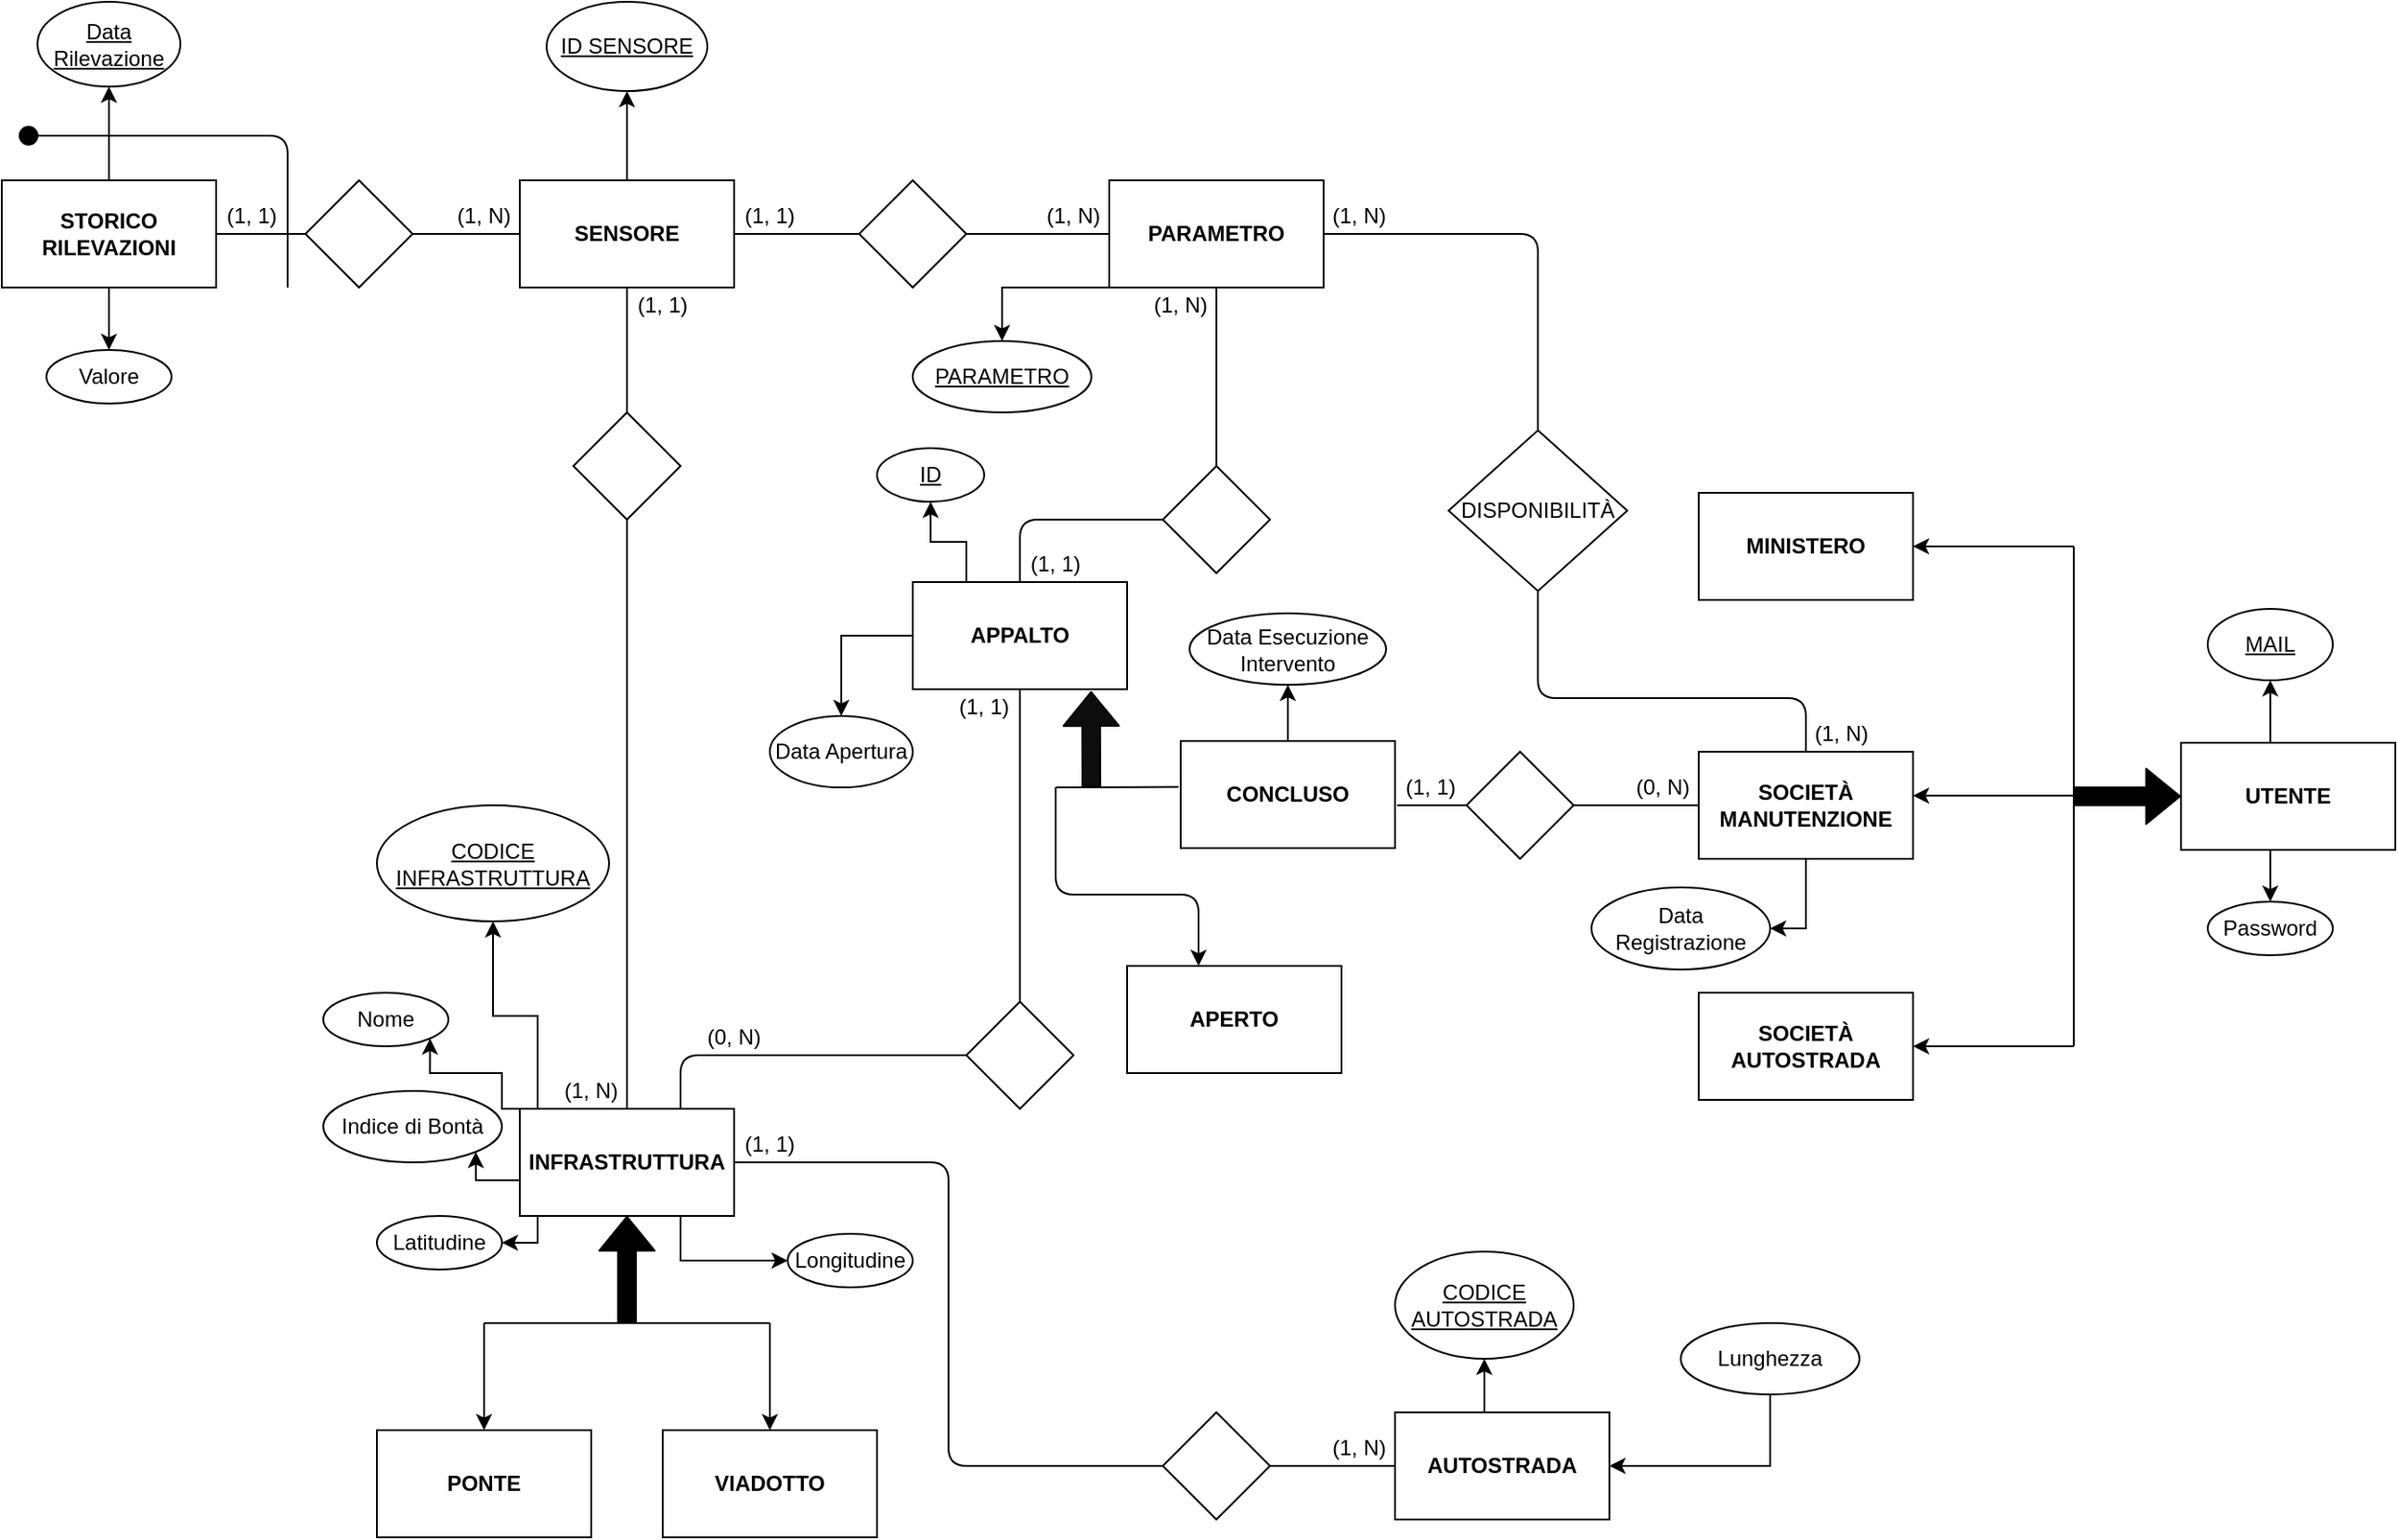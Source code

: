 <mxfile version="13.1.3" type="device"><diagram id="R2lEEEUBdFMjLlhIrx00" name="Page-1"><mxGraphModel dx="937" dy="534" grid="1" gridSize="10" guides="1" tooltips="1" connect="1" arrows="1" fold="1" page="1" pageScale="1" pageWidth="1654" pageHeight="1169" math="0" shadow="0" extFonts="Permanent Marker^https://fonts.googleapis.com/css?family=Permanent+Marker"><root><mxCell id="0"/><mxCell id="1" parent="0"/><mxCell id="ARgTO1HJtI1dzQrFU6CF-13" style="edgeStyle=orthogonalEdgeStyle;rounded=0;orthogonalLoop=1;jettySize=auto;html=1;exitX=0;exitY=0;exitDx=0;exitDy=0;entryX=1;entryY=1;entryDx=0;entryDy=0;" parent="1" source="DTdCCOLke4MYshlRXtkn-2" target="ARgTO1HJtI1dzQrFU6CF-9" edge="1"><mxGeometry relative="1" as="geometry"><Array as="points"><mxPoint x="470" y="690"/><mxPoint x="470" y="670"/><mxPoint x="430" y="670"/></Array></mxGeometry></mxCell><mxCell id="ARgTO1HJtI1dzQrFU6CF-14" style="edgeStyle=orthogonalEdgeStyle;rounded=0;orthogonalLoop=1;jettySize=auto;html=1;exitX=0;exitY=0.25;exitDx=0;exitDy=0;entryX=1;entryY=1;entryDx=0;entryDy=0;" parent="1" source="DTdCCOLke4MYshlRXtkn-2" target="ARgTO1HJtI1dzQrFU6CF-10" edge="1"><mxGeometry relative="1" as="geometry"><Array as="points"><mxPoint x="480" y="730"/><mxPoint x="455" y="730"/></Array></mxGeometry></mxCell><mxCell id="ARgTO1HJtI1dzQrFU6CF-15" style="edgeStyle=orthogonalEdgeStyle;rounded=0;orthogonalLoop=1;jettySize=auto;html=1;exitX=0;exitY=1;exitDx=0;exitDy=0;entryX=1;entryY=0.5;entryDx=0;entryDy=0;" parent="1" source="DTdCCOLke4MYshlRXtkn-2" target="ARgTO1HJtI1dzQrFU6CF-12" edge="1"><mxGeometry relative="1" as="geometry"><Array as="points"><mxPoint x="490" y="750"/><mxPoint x="490" y="765"/></Array></mxGeometry></mxCell><mxCell id="ARgTO1HJtI1dzQrFU6CF-16" style="edgeStyle=orthogonalEdgeStyle;rounded=0;orthogonalLoop=1;jettySize=auto;html=1;exitX=0.75;exitY=1;exitDx=0;exitDy=0;entryX=0;entryY=0.5;entryDx=0;entryDy=0;" parent="1" source="DTdCCOLke4MYshlRXtkn-2" target="ARgTO1HJtI1dzQrFU6CF-11" edge="1"><mxGeometry relative="1" as="geometry"/></mxCell><mxCell id="ARgTO1HJtI1dzQrFU6CF-19" style="edgeStyle=orthogonalEdgeStyle;rounded=0;orthogonalLoop=1;jettySize=auto;html=1;exitX=0.25;exitY=0;exitDx=0;exitDy=0;entryX=0.5;entryY=1;entryDx=0;entryDy=0;" parent="1" source="DTdCCOLke4MYshlRXtkn-2" target="ARgTO1HJtI1dzQrFU6CF-17" edge="1"><mxGeometry relative="1" as="geometry"><Array as="points"><mxPoint x="490" y="690"/><mxPoint x="490" y="638"/><mxPoint x="465" y="638"/></Array></mxGeometry></mxCell><mxCell id="DTdCCOLke4MYshlRXtkn-2" value="" style="rounded=0;whiteSpace=wrap;html=1;" parent="1" vertex="1"><mxGeometry x="480" y="690" width="120" height="60" as="geometry"/></mxCell><mxCell id="DTdCCOLke4MYshlRXtkn-5" value="&lt;b&gt;INFRASTRUTTURA&lt;/b&gt;" style="text;html=1;strokeColor=none;fillColor=none;align=center;verticalAlign=middle;whiteSpace=wrap;rounded=0;comic=0;" parent="1" vertex="1"><mxGeometry x="480" y="710" width="120" height="20" as="geometry"/></mxCell><mxCell id="DTdCCOLke4MYshlRXtkn-6" value="" style="shape=flexArrow;endArrow=classic;html=1;entryX=0.5;entryY=1;entryDx=0;entryDy=0;fillColor=#000000;" parent="1" target="DTdCCOLke4MYshlRXtkn-2" edge="1"><mxGeometry width="50" height="50" relative="1" as="geometry"><mxPoint x="540" y="810" as="sourcePoint"/><mxPoint x="550" y="810" as="targetPoint"/></mxGeometry></mxCell><mxCell id="DTdCCOLke4MYshlRXtkn-7" value="" style="endArrow=none;html=1;fillColor=#000000;" parent="1" edge="1"><mxGeometry width="50" height="50" relative="1" as="geometry"><mxPoint x="460" y="810" as="sourcePoint"/><mxPoint x="620" y="810" as="targetPoint"/></mxGeometry></mxCell><mxCell id="DTdCCOLke4MYshlRXtkn-8" value="" style="endArrow=classic;html=1;fillColor=#000000;" parent="1" edge="1"><mxGeometry width="50" height="50" relative="1" as="geometry"><mxPoint x="460" y="810" as="sourcePoint"/><mxPoint x="460" y="870" as="targetPoint"/></mxGeometry></mxCell><mxCell id="DTdCCOLke4MYshlRXtkn-9" value="" style="endArrow=classic;html=1;fillColor=#000000;" parent="1" edge="1"><mxGeometry width="50" height="50" relative="1" as="geometry"><mxPoint x="620" y="810" as="sourcePoint"/><mxPoint x="620" y="870" as="targetPoint"/></mxGeometry></mxCell><mxCell id="DTdCCOLke4MYshlRXtkn-10" value="" style="rounded=0;whiteSpace=wrap;html=1;comic=0;" parent="1" vertex="1"><mxGeometry x="400" y="870" width="120" height="60" as="geometry"/></mxCell><mxCell id="DTdCCOLke4MYshlRXtkn-11" value="&lt;b&gt;PONTE&lt;/b&gt;" style="text;html=1;strokeColor=none;fillColor=none;align=center;verticalAlign=middle;whiteSpace=wrap;rounded=0;comic=0;" parent="1" vertex="1"><mxGeometry x="430" y="885" width="60" height="30" as="geometry"/></mxCell><mxCell id="DTdCCOLke4MYshlRXtkn-12" value="" style="rounded=0;whiteSpace=wrap;html=1;comic=0;" parent="1" vertex="1"><mxGeometry x="560" y="870" width="120" height="60" as="geometry"/></mxCell><mxCell id="DTdCCOLke4MYshlRXtkn-13" value="&lt;b&gt;VIADOTTO&lt;/b&gt;" style="text;html=1;strokeColor=none;fillColor=none;align=center;verticalAlign=middle;whiteSpace=wrap;rounded=0;comic=0;" parent="1" vertex="1"><mxGeometry x="590" y="885" width="60" height="30" as="geometry"/></mxCell><mxCell id="ARgTO1HJtI1dzQrFU6CF-31" style="edgeStyle=orthogonalEdgeStyle;rounded=0;orthogonalLoop=1;jettySize=auto;html=1;exitX=0.5;exitY=0;exitDx=0;exitDy=0;entryX=0.5;entryY=1;entryDx=0;entryDy=0;" parent="1" source="DTdCCOLke4MYshlRXtkn-17" target="ARgTO1HJtI1dzQrFU6CF-29" edge="1"><mxGeometry relative="1" as="geometry"/></mxCell><mxCell id="ARgTO1HJtI1dzQrFU6CF-32" style="edgeStyle=orthogonalEdgeStyle;rounded=0;orthogonalLoop=1;jettySize=auto;html=1;exitX=0.5;exitY=1;exitDx=0;exitDy=0;entryX=0.5;entryY=0;entryDx=0;entryDy=0;" parent="1" source="DTdCCOLke4MYshlRXtkn-17" target="ARgTO1HJtI1dzQrFU6CF-30" edge="1"><mxGeometry relative="1" as="geometry"/></mxCell><mxCell id="DTdCCOLke4MYshlRXtkn-17" value="" style="rounded=0;whiteSpace=wrap;html=1;" parent="1" vertex="1"><mxGeometry x="1410" y="485" width="120" height="60" as="geometry"/></mxCell><mxCell id="DTdCCOLke4MYshlRXtkn-18" value="&lt;b&gt;UTENTE&lt;/b&gt;" style="text;html=1;strokeColor=none;fillColor=none;align=center;verticalAlign=middle;whiteSpace=wrap;rounded=0;comic=0;" parent="1" vertex="1"><mxGeometry x="1410" y="505" width="120" height="20" as="geometry"/></mxCell><mxCell id="DTdCCOLke4MYshlRXtkn-19" value="" style="shape=flexArrow;endArrow=classic;html=1;entryX=0;entryY=0.5;entryDx=0;entryDy=0;fillColor=#000000;" parent="1" target="DTdCCOLke4MYshlRXtkn-18" edge="1"><mxGeometry width="50" height="50" relative="1" as="geometry"><mxPoint x="1350" y="515" as="sourcePoint"/><mxPoint x="1480" y="605" as="targetPoint"/></mxGeometry></mxCell><mxCell id="ARgTO1HJtI1dzQrFU6CF-34" style="edgeStyle=orthogonalEdgeStyle;rounded=0;orthogonalLoop=1;jettySize=auto;html=1;exitX=0.5;exitY=1;exitDx=0;exitDy=0;entryX=1;entryY=0.5;entryDx=0;entryDy=0;" parent="1" source="DTdCCOLke4MYshlRXtkn-23" target="ARgTO1HJtI1dzQrFU6CF-33" edge="1"><mxGeometry relative="1" as="geometry"/></mxCell><mxCell id="DTdCCOLke4MYshlRXtkn-23" value="" style="rounded=0;whiteSpace=wrap;html=1;comic=0;" parent="1" vertex="1"><mxGeometry x="1140" y="490" width="120" height="60" as="geometry"/></mxCell><mxCell id="DTdCCOLke4MYshlRXtkn-24" value="&lt;div&gt;&lt;b&gt;SOCIETÀ&lt;/b&gt;&lt;/div&gt;&lt;div&gt;&lt;b&gt;MANUTENZIONE&lt;br&gt;&lt;/b&gt;&lt;/div&gt;" style="text;html=1;strokeColor=none;fillColor=none;align=center;verticalAlign=middle;whiteSpace=wrap;rounded=0;comic=0;" parent="1" vertex="1"><mxGeometry x="1145" y="505" width="110" height="30" as="geometry"/></mxCell><mxCell id="DTdCCOLke4MYshlRXtkn-25" value="" style="rounded=0;whiteSpace=wrap;html=1;comic=0;" parent="1" vertex="1"><mxGeometry x="1140" y="345" width="120" height="60" as="geometry"/></mxCell><mxCell id="DTdCCOLke4MYshlRXtkn-26" value="&lt;b&gt;MINISTERO&lt;/b&gt;" style="text;html=1;strokeColor=none;fillColor=none;align=center;verticalAlign=middle;whiteSpace=wrap;rounded=0;comic=0;" parent="1" vertex="1"><mxGeometry x="1170" y="360" width="60" height="30" as="geometry"/></mxCell><mxCell id="DTdCCOLke4MYshlRXtkn-28" value="" style="rounded=0;whiteSpace=wrap;html=1;comic=0;" parent="1" vertex="1"><mxGeometry x="1140" y="625" width="120" height="60" as="geometry"/></mxCell><mxCell id="DTdCCOLke4MYshlRXtkn-29" value="&lt;div&gt;&lt;b&gt;SOCIETÀ&lt;/b&gt;&lt;/div&gt;&lt;div&gt;&lt;b&gt;AUTOSTRADA&lt;br&gt;&lt;/b&gt;&lt;/div&gt;" style="text;html=1;strokeColor=none;fillColor=none;align=center;verticalAlign=middle;whiteSpace=wrap;rounded=0;comic=0;" parent="1" vertex="1"><mxGeometry x="1160" y="640" width="80" height="30" as="geometry"/></mxCell><mxCell id="ARgTO1HJtI1dzQrFU6CF-23" style="edgeStyle=orthogonalEdgeStyle;rounded=0;orthogonalLoop=1;jettySize=auto;html=1;exitX=0.25;exitY=0;exitDx=0;exitDy=0;entryX=0.5;entryY=1;entryDx=0;entryDy=0;" parent="1" source="DTdCCOLke4MYshlRXtkn-31" target="ARgTO1HJtI1dzQrFU6CF-22" edge="1"><mxGeometry relative="1" as="geometry"/></mxCell><mxCell id="MuZJ8Xw1Ypd4uIBQaqH0-1" style="edgeStyle=orthogonalEdgeStyle;rounded=0;orthogonalLoop=1;jettySize=auto;html=1;exitX=0;exitY=0.5;exitDx=0;exitDy=0;entryX=0.5;entryY=0;entryDx=0;entryDy=0;" parent="1" source="DTdCCOLke4MYshlRXtkn-31" target="ARgTO1HJtI1dzQrFU6CF-20" edge="1"><mxGeometry relative="1" as="geometry"/></mxCell><mxCell id="DTdCCOLke4MYshlRXtkn-31" value="&lt;b&gt;APPALTO&lt;/b&gt;" style="rounded=0;whiteSpace=wrap;html=1;comic=0;" parent="1" vertex="1"><mxGeometry x="700" y="395" width="120" height="60" as="geometry"/></mxCell><mxCell id="ARgTO1HJtI1dzQrFU6CF-36" style="edgeStyle=orthogonalEdgeStyle;rounded=0;orthogonalLoop=1;jettySize=auto;html=1;exitX=0.5;exitY=0;exitDx=0;exitDy=0;entryX=0.5;entryY=1;entryDx=0;entryDy=0;" parent="1" source="DTdCCOLke4MYshlRXtkn-34" target="ARgTO1HJtI1dzQrFU6CF-35" edge="1"><mxGeometry relative="1" as="geometry"/></mxCell><mxCell id="DTdCCOLke4MYshlRXtkn-34" value="" style="rounded=0;whiteSpace=wrap;html=1;comic=0;" parent="1" vertex="1"><mxGeometry x="970" y="860" width="120" height="60" as="geometry"/></mxCell><mxCell id="DTdCCOLke4MYshlRXtkn-35" value="&lt;b&gt;AUTOSTRADA&lt;/b&gt;" style="text;html=1;strokeColor=none;fillColor=none;align=center;verticalAlign=middle;whiteSpace=wrap;rounded=0;comic=0;" parent="1" vertex="1"><mxGeometry x="1000" y="875" width="60" height="30" as="geometry"/></mxCell><mxCell id="DTdCCOLke4MYshlRXtkn-36" value="" style="rhombus;whiteSpace=wrap;html=1;rounded=0;comic=0;" parent="1" vertex="1"><mxGeometry x="840" y="860" width="60" height="60" as="geometry"/></mxCell><mxCell id="DTdCCOLke4MYshlRXtkn-37" value="" style="endArrow=none;html=1;fillColor=#000000;exitX=1;exitY=0.5;exitDx=0;exitDy=0;entryX=0;entryY=0.5;entryDx=0;entryDy=0;" parent="1" source="DTdCCOLke4MYshlRXtkn-5" target="DTdCCOLke4MYshlRXtkn-36" edge="1"><mxGeometry width="50" height="50" relative="1" as="geometry"><mxPoint x="640" y="660" as="sourcePoint"/><mxPoint x="690" y="610" as="targetPoint"/><Array as="points"><mxPoint x="720" y="720"/><mxPoint x="720" y="890"/></Array></mxGeometry></mxCell><mxCell id="DTdCCOLke4MYshlRXtkn-38" value="" style="endArrow=none;html=1;fillColor=#000000;entryX=0;entryY=0.5;entryDx=0;entryDy=0;" parent="1" edge="1"><mxGeometry width="50" height="50" relative="1" as="geometry"><mxPoint x="900" y="890" as="sourcePoint"/><mxPoint x="970" y="890" as="targetPoint"/></mxGeometry></mxCell><mxCell id="DTdCCOLke4MYshlRXtkn-39" value="(1, 1)" style="text;html=1;strokeColor=none;fillColor=none;align=center;verticalAlign=middle;whiteSpace=wrap;rounded=0;comic=0;" parent="1" vertex="1"><mxGeometry x="600" y="700" width="40" height="20" as="geometry"/></mxCell><mxCell id="DTdCCOLke4MYshlRXtkn-40" value="(1, N)" style="text;html=1;strokeColor=none;fillColor=none;align=center;verticalAlign=middle;whiteSpace=wrap;rounded=0;comic=0;" parent="1" vertex="1"><mxGeometry x="930" y="870" width="40" height="20" as="geometry"/></mxCell><mxCell id="ARgTO1HJtI1dzQrFU6CF-28" style="edgeStyle=orthogonalEdgeStyle;rounded=0;orthogonalLoop=1;jettySize=auto;html=1;exitX=0;exitY=1;exitDx=0;exitDy=0;entryX=0.5;entryY=0;entryDx=0;entryDy=0;" parent="1" source="DTdCCOLke4MYshlRXtkn-43" target="ARgTO1HJtI1dzQrFU6CF-26" edge="1"><mxGeometry relative="1" as="geometry"><Array as="points"><mxPoint x="750" y="230"/></Array></mxGeometry></mxCell><mxCell id="DTdCCOLke4MYshlRXtkn-43" value="&lt;b&gt;PARAMETRO&lt;/b&gt;" style="rounded=0;whiteSpace=wrap;html=1;comic=0;" parent="1" vertex="1"><mxGeometry x="810" y="170" width="120" height="60" as="geometry"/></mxCell><mxCell id="DTdCCOLke4MYshlRXtkn-51" value="" style="rhombus;whiteSpace=wrap;html=1;rounded=0;comic=0;" parent="1" vertex="1"><mxGeometry x="840" y="330" width="60" height="60" as="geometry"/></mxCell><mxCell id="DTdCCOLke4MYshlRXtkn-56" value="" style="rhombus;whiteSpace=wrap;html=1;rounded=0;comic=0;" parent="1" vertex="1"><mxGeometry x="1010" y="490" width="60" height="60" as="geometry"/></mxCell><mxCell id="DTdCCOLke4MYshlRXtkn-57" value="" style="endArrow=none;html=1;fillColor=#000000;exitX=1.009;exitY=0.6;exitDx=0;exitDy=0;entryX=0;entryY=0.5;entryDx=0;entryDy=0;exitPerimeter=0;" parent="1" source="MuZJ8Xw1Ypd4uIBQaqH0-7" target="DTdCCOLke4MYshlRXtkn-56" edge="1"><mxGeometry width="50" height="50" relative="1" as="geometry"><mxPoint x="960" y="524" as="sourcePoint"/><mxPoint x="1050" y="414" as="targetPoint"/></mxGeometry></mxCell><mxCell id="DTdCCOLke4MYshlRXtkn-59" value="(1, 1)" style="text;html=1;strokeColor=none;fillColor=none;align=center;verticalAlign=middle;whiteSpace=wrap;rounded=0;comic=0;" parent="1" vertex="1"><mxGeometry x="970" y="500" width="40" height="20" as="geometry"/></mxCell><mxCell id="DTdCCOLke4MYshlRXtkn-60" value="(0, N)" style="text;html=1;strokeColor=none;fillColor=none;align=center;verticalAlign=middle;whiteSpace=wrap;rounded=0;comic=0;" parent="1" vertex="1"><mxGeometry x="1100" y="500" width="40" height="20" as="geometry"/></mxCell><mxCell id="DTdCCOLke4MYshlRXtkn-72" value="" style="endArrow=none;html=1;fillColor=#000000;" parent="1" edge="1"><mxGeometry width="50" height="50" relative="1" as="geometry"><mxPoint x="1350" y="655" as="sourcePoint"/><mxPoint x="1350" y="375" as="targetPoint"/></mxGeometry></mxCell><mxCell id="DTdCCOLke4MYshlRXtkn-73" value="" style="endArrow=classic;html=1;fillColor=#000000;" parent="1" edge="1"><mxGeometry width="50" height="50" relative="1" as="geometry"><mxPoint x="1350" y="655" as="sourcePoint"/><mxPoint x="1260" y="655" as="targetPoint"/></mxGeometry></mxCell><mxCell id="DTdCCOLke4MYshlRXtkn-74" value="" style="endArrow=classic;html=1;fillColor=#000000;" parent="1" edge="1"><mxGeometry width="50" height="50" relative="1" as="geometry"><mxPoint x="1410" y="514.58" as="sourcePoint"/><mxPoint x="1260" y="514.58" as="targetPoint"/></mxGeometry></mxCell><mxCell id="DTdCCOLke4MYshlRXtkn-75" value="" style="endArrow=classic;html=1;fillColor=#000000;entryX=1;entryY=0.5;entryDx=0;entryDy=0;" parent="1" target="DTdCCOLke4MYshlRXtkn-25" edge="1"><mxGeometry width="50" height="50" relative="1" as="geometry"><mxPoint x="1350" y="375" as="sourcePoint"/><mxPoint x="1261" y="355" as="targetPoint"/></mxGeometry></mxCell><mxCell id="DTdCCOLke4MYshlRXtkn-83" value="" style="endArrow=none;html=1;fillColor=#000000;entryX=0.5;entryY=1;entryDx=0;entryDy=0;exitX=0.5;exitY=0;exitDx=0;exitDy=0;" parent="1" source="DTdCCOLke4MYshlRXtkn-51" target="DTdCCOLke4MYshlRXtkn-43" edge="1"><mxGeometry width="50" height="50" relative="1" as="geometry"><mxPoint x="670" y="400" as="sourcePoint"/><mxPoint x="720" y="350" as="targetPoint"/></mxGeometry></mxCell><mxCell id="DTdCCOLke4MYshlRXtkn-84" value="" style="endArrow=none;html=1;fillColor=#000000;exitX=0.5;exitY=0;exitDx=0;exitDy=0;entryX=0;entryY=0.5;entryDx=0;entryDy=0;" parent="1" source="DTdCCOLke4MYshlRXtkn-31" target="DTdCCOLke4MYshlRXtkn-51" edge="1"><mxGeometry width="50" height="50" relative="1" as="geometry"><mxPoint x="869.66" y="390" as="sourcePoint"/><mxPoint x="870" y="390" as="targetPoint"/><Array as="points"><mxPoint x="760" y="360"/></Array></mxGeometry></mxCell><mxCell id="DTdCCOLke4MYshlRXtkn-85" value="" style="rhombus;whiteSpace=wrap;html=1;rounded=0;comic=0;" parent="1" vertex="1"><mxGeometry x="1000" y="310" width="100" height="90" as="geometry"/></mxCell><mxCell id="DTdCCOLke4MYshlRXtkn-90" value="" style="endArrow=none;html=1;fillColor=#000000;exitX=1;exitY=0.5;exitDx=0;exitDy=0;entryX=0.5;entryY=0;entryDx=0;entryDy=0;" parent="1" source="DTdCCOLke4MYshlRXtkn-43" target="DTdCCOLke4MYshlRXtkn-85" edge="1"><mxGeometry width="50" height="50" relative="1" as="geometry"><mxPoint x="1080" y="290" as="sourcePoint"/><mxPoint x="1130" y="240" as="targetPoint"/><Array as="points"><mxPoint x="1050" y="200"/></Array></mxGeometry></mxCell><mxCell id="DTdCCOLke4MYshlRXtkn-91" value="" style="endArrow=none;html=1;fillColor=#000000;exitX=0.5;exitY=1;exitDx=0;exitDy=0;entryX=0.5;entryY=0;entryDx=0;entryDy=0;" parent="1" source="DTdCCOLke4MYshlRXtkn-85" target="DTdCCOLke4MYshlRXtkn-23" edge="1"><mxGeometry width="50" height="50" relative="1" as="geometry"><mxPoint x="1170" y="320" as="sourcePoint"/><mxPoint x="1220" y="270" as="targetPoint"/><Array as="points"><mxPoint x="1050" y="460"/><mxPoint x="1200" y="460"/></Array></mxGeometry></mxCell><mxCell id="DTdCCOLke4MYshlRXtkn-92" value="" style="rhombus;whiteSpace=wrap;html=1;rounded=0;comic=0;" parent="1" vertex="1"><mxGeometry x="730" y="630" width="60" height="60" as="geometry"/></mxCell><mxCell id="DTdCCOLke4MYshlRXtkn-93" value="" style="endArrow=none;html=1;fillColor=#000000;entryX=0.5;entryY=1;entryDx=0;entryDy=0;exitX=0.5;exitY=0;exitDx=0;exitDy=0;" parent="1" source="DTdCCOLke4MYshlRXtkn-92" target="DTdCCOLke4MYshlRXtkn-31" edge="1"><mxGeometry width="50" height="50" relative="1" as="geometry"><mxPoint x="730" y="740" as="sourcePoint"/><mxPoint x="780" y="690" as="targetPoint"/></mxGeometry></mxCell><mxCell id="DTdCCOLke4MYshlRXtkn-94" value="" style="endArrow=none;html=1;fillColor=#000000;entryX=0;entryY=0.5;entryDx=0;entryDy=0;exitX=0.75;exitY=0;exitDx=0;exitDy=0;" parent="1" source="DTdCCOLke4MYshlRXtkn-2" target="DTdCCOLke4MYshlRXtkn-92" edge="1"><mxGeometry width="50" height="50" relative="1" as="geometry"><mxPoint x="770" y="760" as="sourcePoint"/><mxPoint x="820" y="710" as="targetPoint"/><Array as="points"><mxPoint x="570" y="660"/></Array></mxGeometry></mxCell><mxCell id="DTdCCOLke4MYshlRXtkn-95" value="DISPONIBILITÀ" style="text;html=1;strokeColor=none;fillColor=none;align=center;verticalAlign=middle;whiteSpace=wrap;rounded=0;comic=0;" parent="1" vertex="1"><mxGeometry x="1030" y="345" width="40" height="20" as="geometry"/></mxCell><mxCell id="DTdCCOLke4MYshlRXtkn-96" value="(1, 1)" style="text;html=1;strokeColor=none;fillColor=none;align=center;verticalAlign=middle;whiteSpace=wrap;rounded=0;comic=0;" parent="1" vertex="1"><mxGeometry x="720" y="455" width="40" height="20" as="geometry"/></mxCell><mxCell id="DTdCCOLke4MYshlRXtkn-97" value="(0, N)" style="text;html=1;strokeColor=none;fillColor=none;align=center;verticalAlign=middle;whiteSpace=wrap;rounded=0;comic=0;" parent="1" vertex="1"><mxGeometry x="580" y="640" width="40" height="20" as="geometry"/></mxCell><mxCell id="DTdCCOLke4MYshlRXtkn-98" value="(1, N)" style="text;html=1;strokeColor=none;fillColor=none;align=center;verticalAlign=middle;whiteSpace=wrap;rounded=0;comic=0;" parent="1" vertex="1"><mxGeometry x="500" y="670" width="40" height="20" as="geometry"/></mxCell><mxCell id="DTdCCOLke4MYshlRXtkn-101" value="(1, N)" style="text;html=1;strokeColor=none;fillColor=none;align=center;verticalAlign=middle;whiteSpace=wrap;rounded=0;comic=0;" parent="1" vertex="1"><mxGeometry x="770" y="180" width="40" height="20" as="geometry"/></mxCell><mxCell id="DTdCCOLke4MYshlRXtkn-102" value="(1, N)" style="text;html=1;strokeColor=none;fillColor=none;align=center;verticalAlign=middle;whiteSpace=wrap;rounded=0;comic=0;" parent="1" vertex="1"><mxGeometry x="830" y="230" width="40" height="20" as="geometry"/></mxCell><mxCell id="DTdCCOLke4MYshlRXtkn-103" value="(1, N)" style="text;html=1;strokeColor=none;fillColor=none;align=center;verticalAlign=middle;whiteSpace=wrap;rounded=0;comic=0;" parent="1" vertex="1"><mxGeometry x="930" y="180" width="40" height="20" as="geometry"/></mxCell><mxCell id="DTdCCOLke4MYshlRXtkn-104" value="(1, 1)" style="text;html=1;strokeColor=none;fillColor=none;align=center;verticalAlign=middle;whiteSpace=wrap;rounded=0;comic=0;" parent="1" vertex="1"><mxGeometry x="760" y="375" width="40" height="20" as="geometry"/></mxCell><mxCell id="DTdCCOLke4MYshlRXtkn-105" value="(1, N)" style="text;html=1;strokeColor=none;fillColor=none;align=center;verticalAlign=middle;whiteSpace=wrap;rounded=0;comic=0;" parent="1" vertex="1"><mxGeometry x="1200" y="470" width="40" height="20" as="geometry"/></mxCell><mxCell id="DTdCCOLke4MYshlRXtkn-107" value="" style="endArrow=none;html=1;fillColor=#000000;entryX=0;entryY=0.5;entryDx=0;entryDy=0;exitX=1;exitY=0.5;exitDx=0;exitDy=0;" parent="1" source="DTdCCOLke4MYshlRXtkn-56" target="DTdCCOLke4MYshlRXtkn-23" edge="1"><mxGeometry width="50" height="50" relative="1" as="geometry"><mxPoint x="1020" y="640" as="sourcePoint"/><mxPoint x="1070" y="590" as="targetPoint"/></mxGeometry></mxCell><mxCell id="ARgTO1HJtI1dzQrFU6CF-5" value="Valore" style="ellipse;whiteSpace=wrap;html=1;align=center;" parent="1" vertex="1"><mxGeometry x="215" y="265" width="70" height="30" as="geometry"/></mxCell><mxCell id="ARgTO1HJtI1dzQrFU6CF-6" value="&lt;u&gt;Data Rilevazione&lt;/u&gt;" style="ellipse;whiteSpace=wrap;html=1;align=center;" parent="1" vertex="1"><mxGeometry x="210" y="70" width="80" height="47.5" as="geometry"/></mxCell><mxCell id="ARgTO1HJtI1dzQrFU6CF-9" value="Nome" style="ellipse;whiteSpace=wrap;html=1;align=center;" parent="1" vertex="1"><mxGeometry x="370" y="625" width="70" height="30" as="geometry"/></mxCell><mxCell id="ARgTO1HJtI1dzQrFU6CF-10" value="Indice di Bontà" style="ellipse;whiteSpace=wrap;html=1;align=center;" parent="1" vertex="1"><mxGeometry x="370" y="680" width="100" height="40" as="geometry"/></mxCell><mxCell id="ARgTO1HJtI1dzQrFU6CF-11" value="Longitudine" style="ellipse;whiteSpace=wrap;html=1;align=center;" parent="1" vertex="1"><mxGeometry x="630" y="760" width="70" height="30" as="geometry"/></mxCell><mxCell id="ARgTO1HJtI1dzQrFU6CF-12" value="Latitudine" style="ellipse;whiteSpace=wrap;html=1;align=center;" parent="1" vertex="1"><mxGeometry x="400" y="750" width="70" height="30" as="geometry"/></mxCell><mxCell id="ARgTO1HJtI1dzQrFU6CF-17" value="CODICE INFRASTRUTTURA" style="ellipse;whiteSpace=wrap;html=1;align=center;fontStyle=4;" parent="1" vertex="1"><mxGeometry x="400" y="520" width="130" height="65" as="geometry"/></mxCell><mxCell id="ARgTO1HJtI1dzQrFU6CF-20" value="Data Apertura" style="ellipse;whiteSpace=wrap;html=1;align=center;" parent="1" vertex="1"><mxGeometry x="620" y="470" width="80" height="40" as="geometry"/></mxCell><mxCell id="ARgTO1HJtI1dzQrFU6CF-22" value="ID" style="ellipse;whiteSpace=wrap;html=1;align=center;fontStyle=4;" parent="1" vertex="1"><mxGeometry x="680" y="320" width="60" height="30" as="geometry"/></mxCell><mxCell id="ARgTO1HJtI1dzQrFU6CF-26" value="PARAMETRO" style="ellipse;whiteSpace=wrap;html=1;align=center;fontStyle=4;" parent="1" vertex="1"><mxGeometry x="700" y="260" width="100" height="40" as="geometry"/></mxCell><mxCell id="ARgTO1HJtI1dzQrFU6CF-29" value="MAIL" style="ellipse;whiteSpace=wrap;html=1;align=center;fontStyle=4;" parent="1" vertex="1"><mxGeometry x="1425" y="410" width="70" height="40" as="geometry"/></mxCell><mxCell id="ARgTO1HJtI1dzQrFU6CF-30" value="Password" style="ellipse;whiteSpace=wrap;html=1;align=center;" parent="1" vertex="1"><mxGeometry x="1425" y="574" width="70" height="30" as="geometry"/></mxCell><mxCell id="ARgTO1HJtI1dzQrFU6CF-33" value="Data Registrazione" style="ellipse;whiteSpace=wrap;html=1;align=center;" parent="1" vertex="1"><mxGeometry x="1080" y="566" width="100" height="46" as="geometry"/></mxCell><mxCell id="ARgTO1HJtI1dzQrFU6CF-35" value="CODICE AUTOSTRADA" style="ellipse;whiteSpace=wrap;html=1;align=center;fontStyle=4;" parent="1" vertex="1"><mxGeometry x="970" y="770" width="100" height="60" as="geometry"/></mxCell><mxCell id="ARgTO1HJtI1dzQrFU6CF-38" style="edgeStyle=orthogonalEdgeStyle;rounded=0;orthogonalLoop=1;jettySize=auto;html=1;exitX=0.5;exitY=1;exitDx=0;exitDy=0;entryX=1;entryY=0.5;entryDx=0;entryDy=0;" parent="1" source="ARgTO1HJtI1dzQrFU6CF-37" target="DTdCCOLke4MYshlRXtkn-34" edge="1"><mxGeometry relative="1" as="geometry"/></mxCell><mxCell id="ARgTO1HJtI1dzQrFU6CF-37" value="Lunghezza" style="ellipse;whiteSpace=wrap;html=1;align=center;" parent="1" vertex="1"><mxGeometry x="1130" y="810" width="100" height="40" as="geometry"/></mxCell><mxCell id="Fcopc4A-FgMb_HOqI1T9-3" style="edgeStyle=orthogonalEdgeStyle;rounded=0;orthogonalLoop=1;jettySize=auto;html=1;exitX=0.5;exitY=0;exitDx=0;exitDy=0;entryX=0.5;entryY=1;entryDx=0;entryDy=0;" parent="1" source="sMt4XVGwXk2Z-iClsOvt-2" target="sMt4XVGwXk2Z-iClsOvt-13" edge="1"><mxGeometry relative="1" as="geometry"/></mxCell><mxCell id="sMt4XVGwXk2Z-iClsOvt-2" value="&lt;b&gt;SENSORE&lt;/b&gt;" style="rounded=0;whiteSpace=wrap;html=1;comic=0;" parent="1" vertex="1"><mxGeometry x="480" y="170" width="120" height="60" as="geometry"/></mxCell><mxCell id="sMt4XVGwXk2Z-iClsOvt-4" value="" style="rhombus;whiteSpace=wrap;html=1;" parent="1" vertex="1"><mxGeometry x="670" y="170" width="60" height="60" as="geometry"/></mxCell><mxCell id="sMt4XVGwXk2Z-iClsOvt-5" value="" style="endArrow=none;html=1;entryX=1;entryY=0.5;entryDx=0;entryDy=0;exitX=0;exitY=0.5;exitDx=0;exitDy=0;" parent="1" source="DTdCCOLke4MYshlRXtkn-43" target="sMt4XVGwXk2Z-iClsOvt-4" edge="1"><mxGeometry width="50" height="50" relative="1" as="geometry"><mxPoint x="620" y="340" as="sourcePoint"/><mxPoint x="670" y="290" as="targetPoint"/></mxGeometry></mxCell><mxCell id="sMt4XVGwXk2Z-iClsOvt-6" value="" style="endArrow=none;html=1;entryX=0;entryY=0.5;entryDx=0;entryDy=0;exitX=1;exitY=0.5;exitDx=0;exitDy=0;" parent="1" source="sMt4XVGwXk2Z-iClsOvt-2" target="sMt4XVGwXk2Z-iClsOvt-4" edge="1"><mxGeometry width="50" height="50" relative="1" as="geometry"><mxPoint x="580" y="340" as="sourcePoint"/><mxPoint x="630" y="290" as="targetPoint"/></mxGeometry></mxCell><mxCell id="sMt4XVGwXk2Z-iClsOvt-7" value="(1, 1)" style="text;html=1;strokeColor=none;fillColor=none;align=center;verticalAlign=middle;whiteSpace=wrap;rounded=0;" parent="1" vertex="1"><mxGeometry x="600" y="180" width="40" height="20" as="geometry"/></mxCell><mxCell id="sMt4XVGwXk2Z-iClsOvt-9" value="(1, 1)" style="text;html=1;strokeColor=none;fillColor=none;align=center;verticalAlign=middle;whiteSpace=wrap;rounded=0;" parent="1" vertex="1"><mxGeometry x="540" y="230" width="40" height="20" as="geometry"/></mxCell><mxCell id="sMt4XVGwXk2Z-iClsOvt-13" value="&lt;u&gt;ID SENSORE&lt;/u&gt;" style="ellipse;whiteSpace=wrap;html=1;align=center;" parent="1" vertex="1"><mxGeometry x="495" y="70" width="90" height="50" as="geometry"/></mxCell><mxCell id="MuZJ8Xw1Ypd4uIBQaqH0-2" value="" style="shape=flexArrow;endArrow=classic;html=1;entryX=0.832;entryY=1.017;entryDx=0;entryDy=0;entryPerimeter=0;fillColor=#0D0D0D;" parent="1" target="DTdCCOLke4MYshlRXtkn-31" edge="1"><mxGeometry width="50" height="50" relative="1" as="geometry"><mxPoint x="800" y="510" as="sourcePoint"/><mxPoint x="850" y="505" as="targetPoint"/></mxGeometry></mxCell><mxCell id="MuZJ8Xw1Ypd4uIBQaqH0-3" value="" style="endArrow=none;html=1;fillColor=#0D0D0D;entryX=-0.01;entryY=0.43;entryDx=0;entryDy=0;entryPerimeter=0;" parent="1" target="MuZJ8Xw1Ypd4uIBQaqH0-7" edge="1"><mxGeometry width="50" height="50" relative="1" as="geometry"><mxPoint x="780" y="510" as="sourcePoint"/><mxPoint x="870" y="510" as="targetPoint"/></mxGeometry></mxCell><mxCell id="MuZJ8Xw1Ypd4uIBQaqH0-4" value="" style="endArrow=classic;html=1;fillColor=#0D0D0D;" parent="1" edge="1"><mxGeometry width="50" height="50" relative="1" as="geometry"><mxPoint x="780" y="510" as="sourcePoint"/><mxPoint x="860" y="610" as="targetPoint"/><Array as="points"><mxPoint x="780" y="570"/><mxPoint x="860" y="570"/></Array></mxGeometry></mxCell><mxCell id="MuZJ8Xw1Ypd4uIBQaqH0-5" value="" style="rounded=0;whiteSpace=wrap;html=1;comic=0;" parent="1" vertex="1"><mxGeometry x="820" y="610" width="120" height="60" as="geometry"/></mxCell><mxCell id="MuZJ8Xw1Ypd4uIBQaqH0-6" value="&lt;b&gt;APERTO&lt;/b&gt;" style="text;html=1;strokeColor=none;fillColor=none;align=center;verticalAlign=middle;whiteSpace=wrap;rounded=0;comic=0;" parent="1" vertex="1"><mxGeometry x="840" y="625" width="80" height="30" as="geometry"/></mxCell><mxCell id="MuZJ8Xw1Ypd4uIBQaqH0-7" value="" style="rounded=0;whiteSpace=wrap;html=1;comic=0;" parent="1" vertex="1"><mxGeometry x="850" y="484" width="120" height="60" as="geometry"/></mxCell><mxCell id="MuZJ8Xw1Ypd4uIBQaqH0-8" value="&lt;b&gt;CONCLUSO&lt;/b&gt;" style="text;html=1;strokeColor=none;fillColor=none;align=center;verticalAlign=middle;whiteSpace=wrap;rounded=0;comic=0;" parent="1" vertex="1"><mxGeometry x="870" y="499" width="80" height="30" as="geometry"/></mxCell><mxCell id="MuZJ8Xw1Ypd4uIBQaqH0-9" value="Data Esecuzione Intervento" style="ellipse;whiteSpace=wrap;html=1;align=center;" parent="1" vertex="1"><mxGeometry x="855" y="412.5" width="110" height="40" as="geometry"/></mxCell><mxCell id="MuZJ8Xw1Ypd4uIBQaqH0-10" value="" style="endArrow=classic;html=1;fillColor=#0D0D0D;entryX=0.5;entryY=1;entryDx=0;entryDy=0;exitX=0.5;exitY=0;exitDx=0;exitDy=0;" parent="1" source="MuZJ8Xw1Ypd4uIBQaqH0-7" target="MuZJ8Xw1Ypd4uIBQaqH0-9" edge="1"><mxGeometry width="50" height="50" relative="1" as="geometry"><mxPoint x="950" y="620" as="sourcePoint"/><mxPoint x="960" y="470" as="targetPoint"/></mxGeometry></mxCell><mxCell id="Fcopc4A-FgMb_HOqI1T9-6" style="edgeStyle=orthogonalEdgeStyle;rounded=0;orthogonalLoop=1;jettySize=auto;html=1;exitX=0.5;exitY=0;exitDx=0;exitDy=0;entryX=0.5;entryY=1;entryDx=0;entryDy=0;" parent="1" source="Fcopc4A-FgMb_HOqI1T9-5" target="ARgTO1HJtI1dzQrFU6CF-6" edge="1"><mxGeometry relative="1" as="geometry"/></mxCell><mxCell id="Fcopc4A-FgMb_HOqI1T9-7" style="edgeStyle=orthogonalEdgeStyle;rounded=0;orthogonalLoop=1;jettySize=auto;html=1;exitX=0.5;exitY=1;exitDx=0;exitDy=0;entryX=0.5;entryY=0;entryDx=0;entryDy=0;" parent="1" source="Fcopc4A-FgMb_HOqI1T9-5" target="ARgTO1HJtI1dzQrFU6CF-5" edge="1"><mxGeometry relative="1" as="geometry"><Array as="points"><mxPoint x="250" y="250"/><mxPoint x="250" y="250"/></Array></mxGeometry></mxCell><mxCell id="Fcopc4A-FgMb_HOqI1T9-5" value="&lt;div&gt;&lt;b&gt;STORICO&lt;/b&gt;&lt;/div&gt;&lt;div&gt;&lt;b&gt;RILEVAZIONI&lt;br&gt;&lt;/b&gt;&lt;/div&gt;" style="rounded=0;whiteSpace=wrap;html=1;comic=0;" parent="1" vertex="1"><mxGeometry x="190" y="170" width="120" height="60" as="geometry"/></mxCell><mxCell id="Fcopc4A-FgMb_HOqI1T9-8" value="" style="rhombus;whiteSpace=wrap;html=1;" parent="1" vertex="1"><mxGeometry x="360" y="170" width="60" height="60" as="geometry"/></mxCell><mxCell id="Fcopc4A-FgMb_HOqI1T9-9" value="" style="endArrow=none;html=1;entryX=1;entryY=0.5;entryDx=0;entryDy=0;exitX=0;exitY=0.5;exitDx=0;exitDy=0;" parent="1" source="sMt4XVGwXk2Z-iClsOvt-2" target="Fcopc4A-FgMb_HOqI1T9-8" edge="1"><mxGeometry width="50" height="50" relative="1" as="geometry"><mxPoint x="250" y="330" as="sourcePoint"/><mxPoint x="300" y="280" as="targetPoint"/></mxGeometry></mxCell><mxCell id="Fcopc4A-FgMb_HOqI1T9-10" value="" style="endArrow=none;html=1;entryX=0;entryY=0.5;entryDx=0;entryDy=0;exitX=1;exitY=0.5;exitDx=0;exitDy=0;" parent="1" source="Fcopc4A-FgMb_HOqI1T9-5" target="Fcopc4A-FgMb_HOqI1T9-8" edge="1"><mxGeometry width="50" height="50" relative="1" as="geometry"><mxPoint x="170" y="310" as="sourcePoint"/><mxPoint x="220" y="260" as="targetPoint"/></mxGeometry></mxCell><mxCell id="Fcopc4A-FgMb_HOqI1T9-11" value="(1, 1)" style="text;html=1;strokeColor=none;fillColor=none;align=center;verticalAlign=middle;whiteSpace=wrap;rounded=0;" parent="1" vertex="1"><mxGeometry x="310" y="180" width="40" height="20" as="geometry"/></mxCell><mxCell id="Fcopc4A-FgMb_HOqI1T9-12" value="(1, N)" style="text;html=1;strokeColor=none;fillColor=none;align=center;verticalAlign=middle;whiteSpace=wrap;rounded=0;" parent="1" vertex="1"><mxGeometry x="440" y="180" width="40" height="20" as="geometry"/></mxCell><mxCell id="Fcopc4A-FgMb_HOqI1T9-13" value="" style="rhombus;whiteSpace=wrap;html=1;" parent="1" vertex="1"><mxGeometry x="510" y="300" width="60" height="60" as="geometry"/></mxCell><mxCell id="Fcopc4A-FgMb_HOqI1T9-14" value="" style="endArrow=none;html=1;entryX=0.5;entryY=1;entryDx=0;entryDy=0;exitX=0.5;exitY=0;exitDx=0;exitDy=0;" parent="1" source="DTdCCOLke4MYshlRXtkn-2" target="Fcopc4A-FgMb_HOqI1T9-13" edge="1"><mxGeometry width="50" height="50" relative="1" as="geometry"><mxPoint x="395" y="470" as="sourcePoint"/><mxPoint x="445" y="420" as="targetPoint"/></mxGeometry></mxCell><mxCell id="Fcopc4A-FgMb_HOqI1T9-15" value="" style="endArrow=none;html=1;entryX=0.5;entryY=1;entryDx=0;entryDy=0;exitX=0.5;exitY=0;exitDx=0;exitDy=0;" parent="1" source="Fcopc4A-FgMb_HOqI1T9-13" target="sMt4XVGwXk2Z-iClsOvt-2" edge="1"><mxGeometry width="50" height="50" relative="1" as="geometry"><mxPoint x="350" y="460" as="sourcePoint"/><mxPoint x="400" y="410" as="targetPoint"/></mxGeometry></mxCell><mxCell id="A_X51YNPD92qb50uf5xY-2" value="" style="endArrow=none;html=1;entryX=1;entryY=0.5;entryDx=0;entryDy=0;" edge="1" parent="1" target="A_X51YNPD92qb50uf5xY-4"><mxGeometry width="50" height="50" relative="1" as="geometry"><mxPoint x="350" y="230" as="sourcePoint"/><mxPoint x="400" y="180" as="targetPoint"/><Array as="points"><mxPoint x="350" y="145"/></Array></mxGeometry></mxCell><mxCell id="A_X51YNPD92qb50uf5xY-4" value="" style="ellipse;whiteSpace=wrap;html=1;aspect=fixed;fillColor=#000000;" vertex="1" parent="1"><mxGeometry x="200" y="140" width="10" height="10" as="geometry"/></mxCell></root></mxGraphModel></diagram></mxfile>